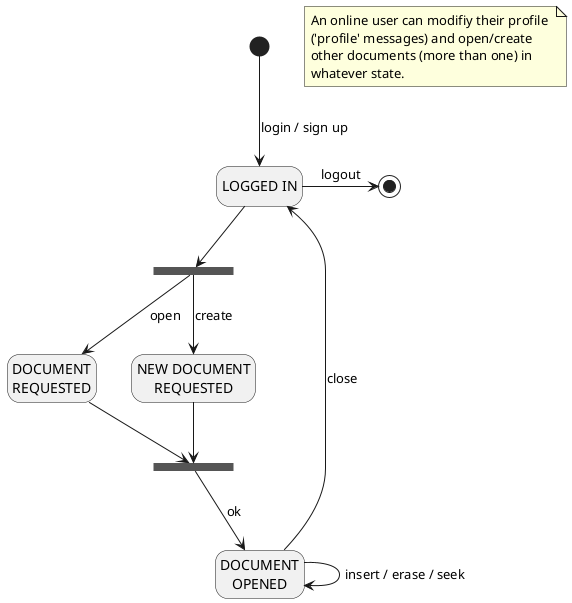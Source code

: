 @startuml
hide empty description

state "LOGGED IN" as li
state "DOCUMENT\nREQUESTED" as dr
state "NEW DOCUMENT\nREQUESTED" as ndr
state "DOCUMENT\nOPENED" as do
state fork <<fork>>
state join <<join>>

[*] --> li : login / sign up
li -> [*] : logout

li --> fork
fork --> dr : open
fork --> ndr : create
dr --> join
ndr --> join
join --> do : ok
do --> li : close

do --> do : insert / erase / seek

note as n
   An online user can modifiy their profile 
   ('profile' messages) and open/create
   other documents (more than one) in 
   whatever state.
end note
@enduml
